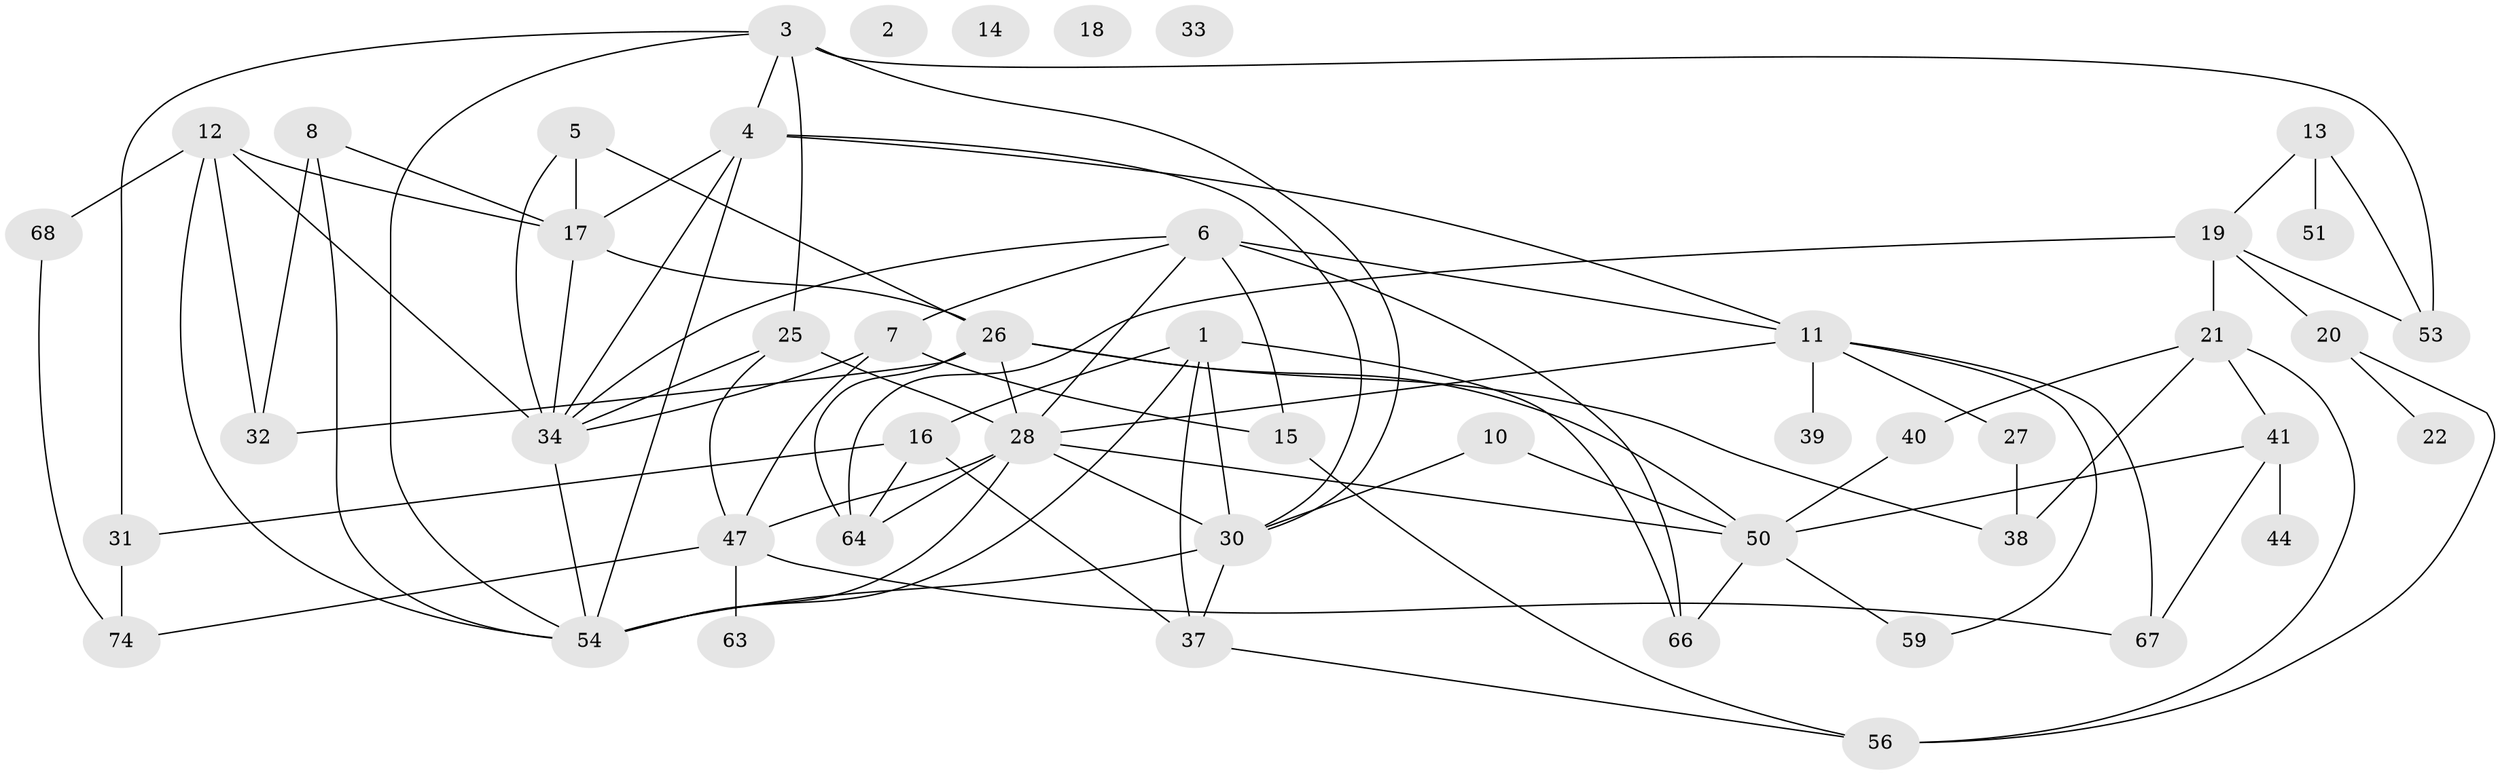 // original degree distribution, {3: 0.23684210526315788, 0: 0.039473684210526314, 4: 0.19736842105263158, 5: 0.13157894736842105, 6: 0.06578947368421052, 2: 0.19736842105263158, 1: 0.10526315789473684, 7: 0.02631578947368421}
// Generated by graph-tools (version 1.1) at 2025/41/03/06/25 10:41:25]
// undirected, 49 vertices, 91 edges
graph export_dot {
graph [start="1"]
  node [color=gray90,style=filled];
  1 [super="+62"];
  2;
  3 [super="+42"];
  4 [super="+76"];
  5;
  6 [super="+23"];
  7 [super="+24"];
  8 [super="+9"];
  10;
  11 [super="+70"];
  12 [super="+65"];
  13 [super="+45"];
  14 [super="+35"];
  15;
  16;
  17 [super="+29"];
  18;
  19 [super="+60"];
  20;
  21;
  22;
  25;
  26 [super="+48"];
  27 [super="+46"];
  28 [super="+49"];
  30 [super="+75"];
  31 [super="+36"];
  32 [super="+52"];
  33;
  34 [super="+43"];
  37 [super="+61"];
  38;
  39;
  40;
  41 [super="+58"];
  44;
  47 [super="+71"];
  50 [super="+55"];
  51;
  53 [super="+69"];
  54 [super="+73"];
  56 [super="+57"];
  59;
  63;
  64 [super="+72"];
  66;
  67;
  68;
  74;
  1 -- 16;
  1 -- 37;
  1 -- 54;
  1 -- 66;
  1 -- 30;
  3 -- 4;
  3 -- 25;
  3 -- 54;
  3 -- 30;
  3 -- 31;
  3 -- 53;
  4 -- 30;
  4 -- 34;
  4 -- 11;
  4 -- 54;
  4 -- 17;
  5 -- 17;
  5 -- 34;
  5 -- 26;
  6 -- 7;
  6 -- 11;
  6 -- 28;
  6 -- 66;
  6 -- 15;
  6 -- 34;
  7 -- 47 [weight=2];
  7 -- 34;
  7 -- 15;
  8 -- 17;
  8 -- 54;
  8 -- 32;
  10 -- 50;
  10 -- 30;
  11 -- 28;
  11 -- 39;
  11 -- 59;
  11 -- 67;
  11 -- 27;
  12 -- 17;
  12 -- 68;
  12 -- 34;
  12 -- 32;
  12 -- 54;
  13 -- 19;
  13 -- 53;
  13 -- 51;
  15 -- 56;
  16 -- 31;
  16 -- 64;
  16 -- 37;
  17 -- 34 [weight=2];
  17 -- 26;
  19 -- 20;
  19 -- 53;
  19 -- 64;
  19 -- 21;
  20 -- 22;
  20 -- 56;
  21 -- 38;
  21 -- 40;
  21 -- 56;
  21 -- 41;
  25 -- 34;
  25 -- 47;
  25 -- 28;
  26 -- 38;
  26 -- 50;
  26 -- 64;
  26 -- 28;
  26 -- 32;
  27 -- 38;
  28 -- 64;
  28 -- 50 [weight=2];
  28 -- 54;
  28 -- 47;
  28 -- 30;
  30 -- 37;
  30 -- 54;
  31 -- 74;
  34 -- 54;
  37 -- 56;
  40 -- 50;
  41 -- 44 [weight=2];
  41 -- 50 [weight=2];
  41 -- 67;
  47 -- 63;
  47 -- 67;
  47 -- 74;
  50 -- 66;
  50 -- 59;
  68 -- 74;
}
